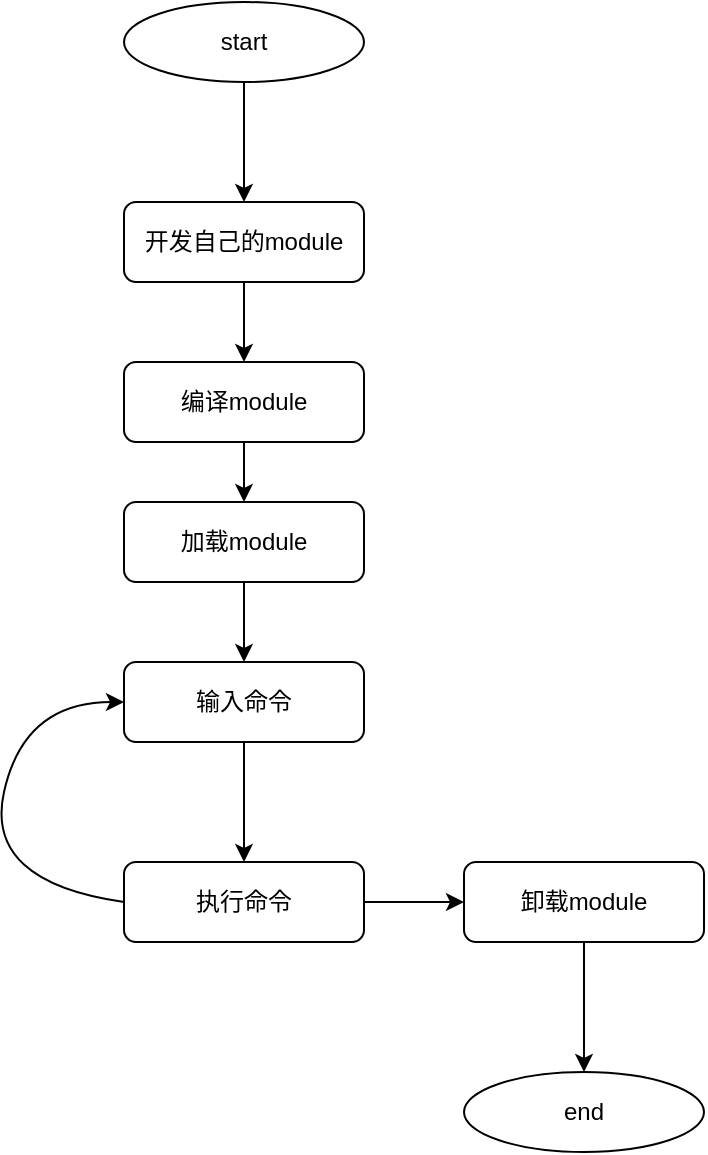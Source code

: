 <mxfile version="13.8.0" type="github">
  <diagram id="C5RBs43oDa-KdzZeNtuy" name="Page-1">
    <mxGraphModel dx="1422" dy="762" grid="1" gridSize="10" guides="1" tooltips="1" connect="1" arrows="1" fold="1" page="1" pageScale="1" pageWidth="827" pageHeight="1169" math="0" shadow="0">
      <root>
        <mxCell id="WIyWlLk6GJQsqaUBKTNV-0" />
        <mxCell id="WIyWlLk6GJQsqaUBKTNV-1" parent="WIyWlLk6GJQsqaUBKTNV-0" />
        <mxCell id="S11avo3AeGkxTAkFjut--14" value="" style="edgeStyle=orthogonalEdgeStyle;rounded=0;orthogonalLoop=1;jettySize=auto;html=1;" edge="1" parent="WIyWlLk6GJQsqaUBKTNV-1" source="WIyWlLk6GJQsqaUBKTNV-3" target="S11avo3AeGkxTAkFjut--0">
          <mxGeometry relative="1" as="geometry" />
        </mxCell>
        <mxCell id="WIyWlLk6GJQsqaUBKTNV-3" value="开发自己的module" style="rounded=1;whiteSpace=wrap;html=1;fontSize=12;glass=0;strokeWidth=1;shadow=0;" parent="WIyWlLk6GJQsqaUBKTNV-1" vertex="1">
          <mxGeometry x="160" y="130" width="120" height="40" as="geometry" />
        </mxCell>
        <mxCell id="S11avo3AeGkxTAkFjut--5" value="" style="edgeStyle=orthogonalEdgeStyle;rounded=0;orthogonalLoop=1;jettySize=auto;html=1;" edge="1" parent="WIyWlLk6GJQsqaUBKTNV-1" source="S11avo3AeGkxTAkFjut--0" target="S11avo3AeGkxTAkFjut--1">
          <mxGeometry relative="1" as="geometry" />
        </mxCell>
        <mxCell id="S11avo3AeGkxTAkFjut--0" value="编译module" style="rounded=1;whiteSpace=wrap;html=1;fontSize=12;glass=0;strokeWidth=1;shadow=0;" vertex="1" parent="WIyWlLk6GJQsqaUBKTNV-1">
          <mxGeometry x="160" y="210" width="120" height="40" as="geometry" />
        </mxCell>
        <mxCell id="S11avo3AeGkxTAkFjut--6" value="" style="edgeStyle=orthogonalEdgeStyle;rounded=0;orthogonalLoop=1;jettySize=auto;html=1;" edge="1" parent="WIyWlLk6GJQsqaUBKTNV-1" source="S11avo3AeGkxTAkFjut--1" target="S11avo3AeGkxTAkFjut--2">
          <mxGeometry relative="1" as="geometry" />
        </mxCell>
        <mxCell id="S11avo3AeGkxTAkFjut--1" value="加载module" style="rounded=1;whiteSpace=wrap;html=1;fontSize=12;glass=0;strokeWidth=1;shadow=0;" vertex="1" parent="WIyWlLk6GJQsqaUBKTNV-1">
          <mxGeometry x="160" y="280" width="120" height="40" as="geometry" />
        </mxCell>
        <mxCell id="S11avo3AeGkxTAkFjut--7" value="" style="edgeStyle=orthogonalEdgeStyle;rounded=0;orthogonalLoop=1;jettySize=auto;html=1;" edge="1" parent="WIyWlLk6GJQsqaUBKTNV-1" source="S11avo3AeGkxTAkFjut--2" target="S11avo3AeGkxTAkFjut--3">
          <mxGeometry relative="1" as="geometry" />
        </mxCell>
        <mxCell id="S11avo3AeGkxTAkFjut--2" value="输入命令" style="rounded=1;whiteSpace=wrap;html=1;fontSize=12;glass=0;strokeWidth=1;shadow=0;" vertex="1" parent="WIyWlLk6GJQsqaUBKTNV-1">
          <mxGeometry x="160" y="360" width="120" height="40" as="geometry" />
        </mxCell>
        <mxCell id="S11avo3AeGkxTAkFjut--15" value="" style="edgeStyle=orthogonalEdgeStyle;rounded=0;orthogonalLoop=1;jettySize=auto;html=1;" edge="1" parent="WIyWlLk6GJQsqaUBKTNV-1" source="S11avo3AeGkxTAkFjut--3" target="S11avo3AeGkxTAkFjut--4">
          <mxGeometry relative="1" as="geometry" />
        </mxCell>
        <mxCell id="S11avo3AeGkxTAkFjut--3" value="执行命令" style="rounded=1;whiteSpace=wrap;html=1;fontSize=12;glass=0;strokeWidth=1;shadow=0;" vertex="1" parent="WIyWlLk6GJQsqaUBKTNV-1">
          <mxGeometry x="160" y="460" width="120" height="40" as="geometry" />
        </mxCell>
        <mxCell id="S11avo3AeGkxTAkFjut--16" value="" style="edgeStyle=orthogonalEdgeStyle;rounded=0;orthogonalLoop=1;jettySize=auto;html=1;" edge="1" parent="WIyWlLk6GJQsqaUBKTNV-1" source="S11avo3AeGkxTAkFjut--4" target="S11avo3AeGkxTAkFjut--8">
          <mxGeometry relative="1" as="geometry" />
        </mxCell>
        <mxCell id="S11avo3AeGkxTAkFjut--4" value="卸载module" style="rounded=1;whiteSpace=wrap;html=1;fontSize=12;glass=0;strokeWidth=1;shadow=0;" vertex="1" parent="WIyWlLk6GJQsqaUBKTNV-1">
          <mxGeometry x="330" y="460" width="120" height="40" as="geometry" />
        </mxCell>
        <mxCell id="S11avo3AeGkxTAkFjut--8" value="end" style="ellipse;whiteSpace=wrap;html=1;" vertex="1" parent="WIyWlLk6GJQsqaUBKTNV-1">
          <mxGeometry x="330" y="565" width="120" height="40" as="geometry" />
        </mxCell>
        <mxCell id="S11avo3AeGkxTAkFjut--13" value="" style="edgeStyle=orthogonalEdgeStyle;rounded=0;orthogonalLoop=1;jettySize=auto;html=1;" edge="1" parent="WIyWlLk6GJQsqaUBKTNV-1" source="S11avo3AeGkxTAkFjut--9" target="WIyWlLk6GJQsqaUBKTNV-3">
          <mxGeometry relative="1" as="geometry" />
        </mxCell>
        <mxCell id="S11avo3AeGkxTAkFjut--9" value="start" style="ellipse;whiteSpace=wrap;html=1;" vertex="1" parent="WIyWlLk6GJQsqaUBKTNV-1">
          <mxGeometry x="160" y="30" width="120" height="40" as="geometry" />
        </mxCell>
        <mxCell id="S11avo3AeGkxTAkFjut--18" value="" style="curved=1;endArrow=classic;html=1;exitX=0;exitY=0.5;exitDx=0;exitDy=0;" edge="1" parent="WIyWlLk6GJQsqaUBKTNV-1" source="S11avo3AeGkxTAkFjut--3">
          <mxGeometry width="50" height="50" relative="1" as="geometry">
            <mxPoint x="110" y="430" as="sourcePoint" />
            <mxPoint x="160" y="380" as="targetPoint" />
            <Array as="points">
              <mxPoint x="90" y="470" />
              <mxPoint x="110" y="380" />
            </Array>
          </mxGeometry>
        </mxCell>
      </root>
    </mxGraphModel>
  </diagram>
</mxfile>
